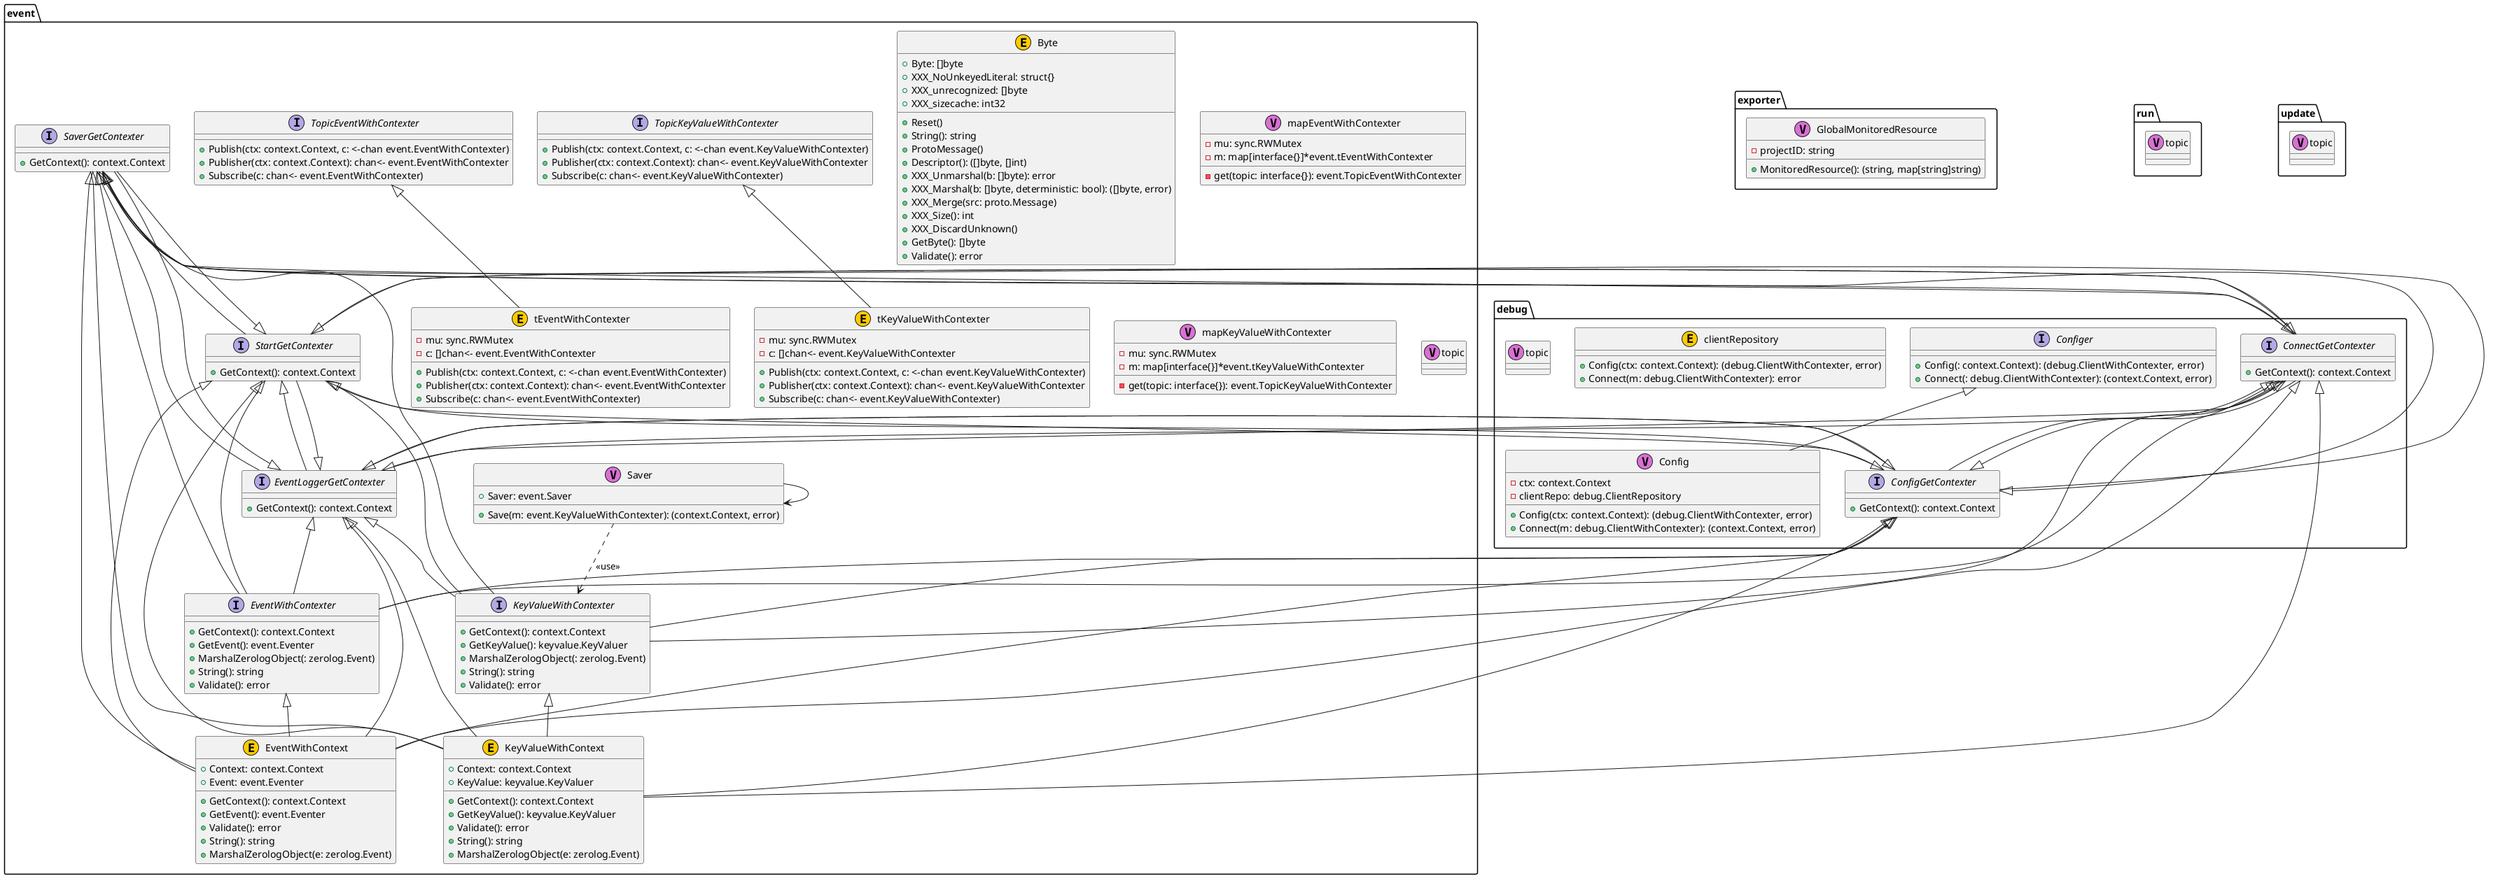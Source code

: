 @startuml

package "exporter" {
	class "GlobalMonitoredResource" as exporter.GlobalMonitoredResource <<V,Orchid>> {
		-projectID: string
		+MonitoredResource(): (string, map[string]string)
	}
}



package "run" {
	class "topic" as run.topic <<V,Orchid>>
}



package "update" {
	class "topic" as update.topic <<V,Orchid>>
}



package "debug" {
	class "Config" as debug.Config <<V,Orchid>> {
		-ctx: context.Context
		-clientRepo: debug.ClientRepository
		+Config(ctx: context.Context): (debug.ClientWithContexter, error)
		+Connect(m: debug.ClientWithContexter): (context.Context, error)
	}
}



package "debug" {
	interface "ConfigGetContexter" as debug.ConfigGetContexter {
		+GetContext(): context.Context
	}
}



package "debug" {
	interface "Configer" as debug.Configer {
		+Config(: context.Context): (debug.ClientWithContexter, error)
		+Connect(: debug.ClientWithContexter): (context.Context, error)
	}
}



package "debug" {
	interface "ConnectGetContexter" as debug.ConnectGetContexter {
		+GetContext(): context.Context
	}
}



package "debug" {
	class "clientRepository" as debug.clientRepository <<E,#FFCC00>> {
		+Config(ctx: context.Context): (debug.ClientWithContexter, error)
		+Connect(m: debug.ClientWithContexter): error
	}
}



package "debug" {
	class "topic" as debug.topic <<V,Orchid>>
}



package "event" {
	class "Byte" as event.Byte <<E,#FFCC00>> {
		+Byte: []byte
		+XXX_NoUnkeyedLiteral: struct{}
		+XXX_unrecognized: []byte
		+XXX_sizecache: int32
		+Reset()
		+String(): string
		+ProtoMessage()
		+Descriptor(): ([]byte, []int)
		+XXX_Unmarshal(b: []byte): error
		+XXX_Marshal(b: []byte, deterministic: bool): ([]byte, error)
		+XXX_Merge(src: proto.Message)
		+XXX_Size(): int
		+XXX_DiscardUnknown()
		+GetByte(): []byte
		+Validate(): error
	}
}



package "event" {
	interface "EventLoggerGetContexter" as event.EventLoggerGetContexter {
		+GetContext(): context.Context
	}
}



package "event" {
	class "EventWithContext" as event.EventWithContext <<E,#FFCC00>> {
		+Context: context.Context
		+Event: event.Eventer
		+GetContext(): context.Context
		+GetEvent(): event.Eventer
		+Validate(): error
		+String(): string
		+MarshalZerologObject(e: zerolog.Event)
	}
}



package "event" {
	interface "EventWithContexter" as event.EventWithContexter {
		+GetContext(): context.Context
		+GetEvent(): event.Eventer
		+MarshalZerologObject(: zerolog.Event)
		+String(): string
		+Validate(): error
	}
}



package "event" {
	class "KeyValueWithContext" as event.KeyValueWithContext <<E,#FFCC00>> {
		+Context: context.Context
		+KeyValue: keyvalue.KeyValuer
		+GetContext(): context.Context
		+GetKeyValue(): keyvalue.KeyValuer
		+Validate(): error
		+String(): string
		+MarshalZerologObject(e: zerolog.Event)
	}
}



package "event" {
	interface "KeyValueWithContexter" as event.KeyValueWithContexter {
		+GetContext(): context.Context
		+GetKeyValue(): keyvalue.KeyValuer
		+MarshalZerologObject(: zerolog.Event)
		+String(): string
		+Validate(): error
	}
}



package "event" {
	class "Saver" as event.Saver <<V,Orchid>> {
		+Saver: event.Saver
		+Save(m: event.KeyValueWithContexter): (context.Context, error)
	}
}

	event.Saver --> event.Saver

	event.Saver ..> event.KeyValueWithContexter : <<use>> 

package "event" {
	interface "SaverGetContexter" as event.SaverGetContexter {
		+GetContext(): context.Context
	}
}



package "event" {
	interface "StartGetContexter" as event.StartGetContexter {
		+GetContext(): context.Context
	}
}



package "event" {
	interface "TopicEventWithContexter" as event.TopicEventWithContexter {
		+Publish(ctx: context.Context, c: <-chan event.EventWithContexter)
		+Publisher(ctx: context.Context): chan<- event.EventWithContexter
		+Subscribe(c: chan<- event.EventWithContexter)
	}
}



package "event" {
	interface "TopicKeyValueWithContexter" as event.TopicKeyValueWithContexter {
		+Publish(ctx: context.Context, c: <-chan event.KeyValueWithContexter)
		+Publisher(ctx: context.Context): chan<- event.KeyValueWithContexter
		+Subscribe(c: chan<- event.KeyValueWithContexter)
	}
}



package "event" {
	class "mapEventWithContexter" as event.mapEventWithContexter <<V,Orchid>> {
		-mu: sync.RWMutex
		-m: map[interface{}]*event.tEventWithContexter
		-get(topic: interface{}): event.TopicEventWithContexter
	}
}



package "event" {
	class "mapKeyValueWithContexter" as event.mapKeyValueWithContexter <<V,Orchid>> {
		-mu: sync.RWMutex
		-m: map[interface{}]*event.tKeyValueWithContexter
		-get(topic: interface{}): event.TopicKeyValueWithContexter
	}
}



package "event" {
	class "tEventWithContexter" as event.tEventWithContexter <<E,#FFCC00>> {
		-mu: sync.RWMutex
		-c: []chan<- event.EventWithContexter
		+Publish(ctx: context.Context, c: <-chan event.EventWithContexter)
		+Publisher(ctx: context.Context): chan<- event.EventWithContexter
		+Subscribe(c: chan<- event.EventWithContexter)
	}
}



package "event" {
	class "tKeyValueWithContexter" as event.tKeyValueWithContexter <<E,#FFCC00>> {
		-mu: sync.RWMutex
		-c: []chan<- event.KeyValueWithContexter
		+Publish(ctx: context.Context, c: <-chan event.KeyValueWithContexter)
		+Publisher(ctx: context.Context): chan<- event.KeyValueWithContexter
		+Subscribe(c: chan<- event.KeyValueWithContexter)
	}
}



package "event" {
	class "topic" as event.topic <<V,Orchid>>
}



	debug.Config -up-|> debug.Configer
	debug.ConfigGetContexter -up-|> debug.ConnectGetContexter
	debug.ConfigGetContexter -up-|> event.EventLoggerGetContexter
	debug.ConfigGetContexter -up-|> event.SaverGetContexter
	debug.ConfigGetContexter -up-|> event.StartGetContexter
	debug.ConnectGetContexter -up-|> debug.ConfigGetContexter
	debug.ConnectGetContexter -up-|> event.EventLoggerGetContexter
	debug.ConnectGetContexter -up-|> event.SaverGetContexter
	debug.ConnectGetContexter -up-|> event.StartGetContexter
	event.EventLoggerGetContexter -up-|> debug.ConfigGetContexter
	event.EventLoggerGetContexter -up-|> debug.ConnectGetContexter
	event.EventLoggerGetContexter -up-|> event.SaverGetContexter
	event.EventLoggerGetContexter -up-|> event.StartGetContexter
	event.EventWithContext -up-|> debug.ConfigGetContexter
	event.EventWithContext -up-|> debug.ConnectGetContexter
	event.EventWithContext -up-|> event.EventLoggerGetContexter
	event.EventWithContext -up-|> event.EventWithContexter
	event.EventWithContext -up-|> event.SaverGetContexter
	event.EventWithContext -up-|> event.StartGetContexter
	event.EventWithContexter -up-|> debug.ConfigGetContexter
	event.EventWithContexter -up-|> debug.ConnectGetContexter
	event.EventWithContexter -up-|> event.EventLoggerGetContexter
	event.EventWithContexter -up-|> event.SaverGetContexter
	event.EventWithContexter -up-|> event.StartGetContexter
	event.KeyValueWithContext -up-|> debug.ConfigGetContexter
	event.KeyValueWithContext -up-|> debug.ConnectGetContexter
	event.KeyValueWithContext -up-|> event.EventLoggerGetContexter
	event.KeyValueWithContext -up-|> event.KeyValueWithContexter
	event.KeyValueWithContext -up-|> event.SaverGetContexter
	event.KeyValueWithContext -up-|> event.StartGetContexter
	event.KeyValueWithContexter -up-|> debug.ConfigGetContexter
	event.KeyValueWithContexter -up-|> debug.ConnectGetContexter
	event.KeyValueWithContexter -up-|> event.EventLoggerGetContexter
	event.KeyValueWithContexter -up-|> event.SaverGetContexter
	event.KeyValueWithContexter -up-|> event.StartGetContexter
	event.SaverGetContexter -up-|> debug.ConfigGetContexter
	event.SaverGetContexter -up-|> debug.ConnectGetContexter
	event.SaverGetContexter -up-|> event.EventLoggerGetContexter
	event.SaverGetContexter -up-|> event.StartGetContexter
	event.StartGetContexter -up-|> debug.ConfigGetContexter
	event.StartGetContexter -up-|> debug.ConnectGetContexter
	event.StartGetContexter -up-|> event.EventLoggerGetContexter
	event.StartGetContexter -up-|> event.SaverGetContexter
	event.tEventWithContexter -up-|> event.TopicEventWithContexter
	event.tKeyValueWithContexter -up-|> event.TopicKeyValueWithContexter


@enduml
